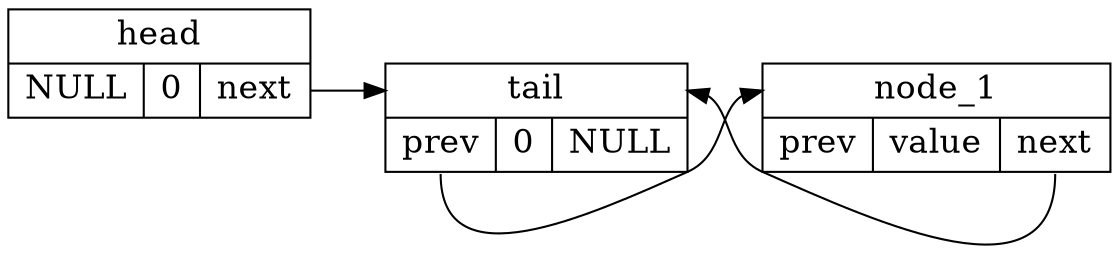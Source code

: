 /*
 * Usage :
 * dot -Tpng list.dot -o list.png
 */
digraph g {
graph [
rankdir = "LR"
];
node [
fontsize = "16"
shape = "ellipse"
];
edge [
];

HEAD [
label="<T>head |{<p>NULL|<v>0|<n>next}";
shape = "record"
];

TAIL [
label="<T>tail |{<p>prev|<v>0|<n>NULL}";
shape = "record"
];

NODE1 [
label="<T>node_1 |{<p>prev|<v>value|<n>next}";
shape = "record"
];

/* init */
HEAD:n->TAIL:T

/* pnode->next = head->next */
NODE1:n->TAIL:T

/* head->next->prev = pnode */
TAIL:p->NODE1:T
}
